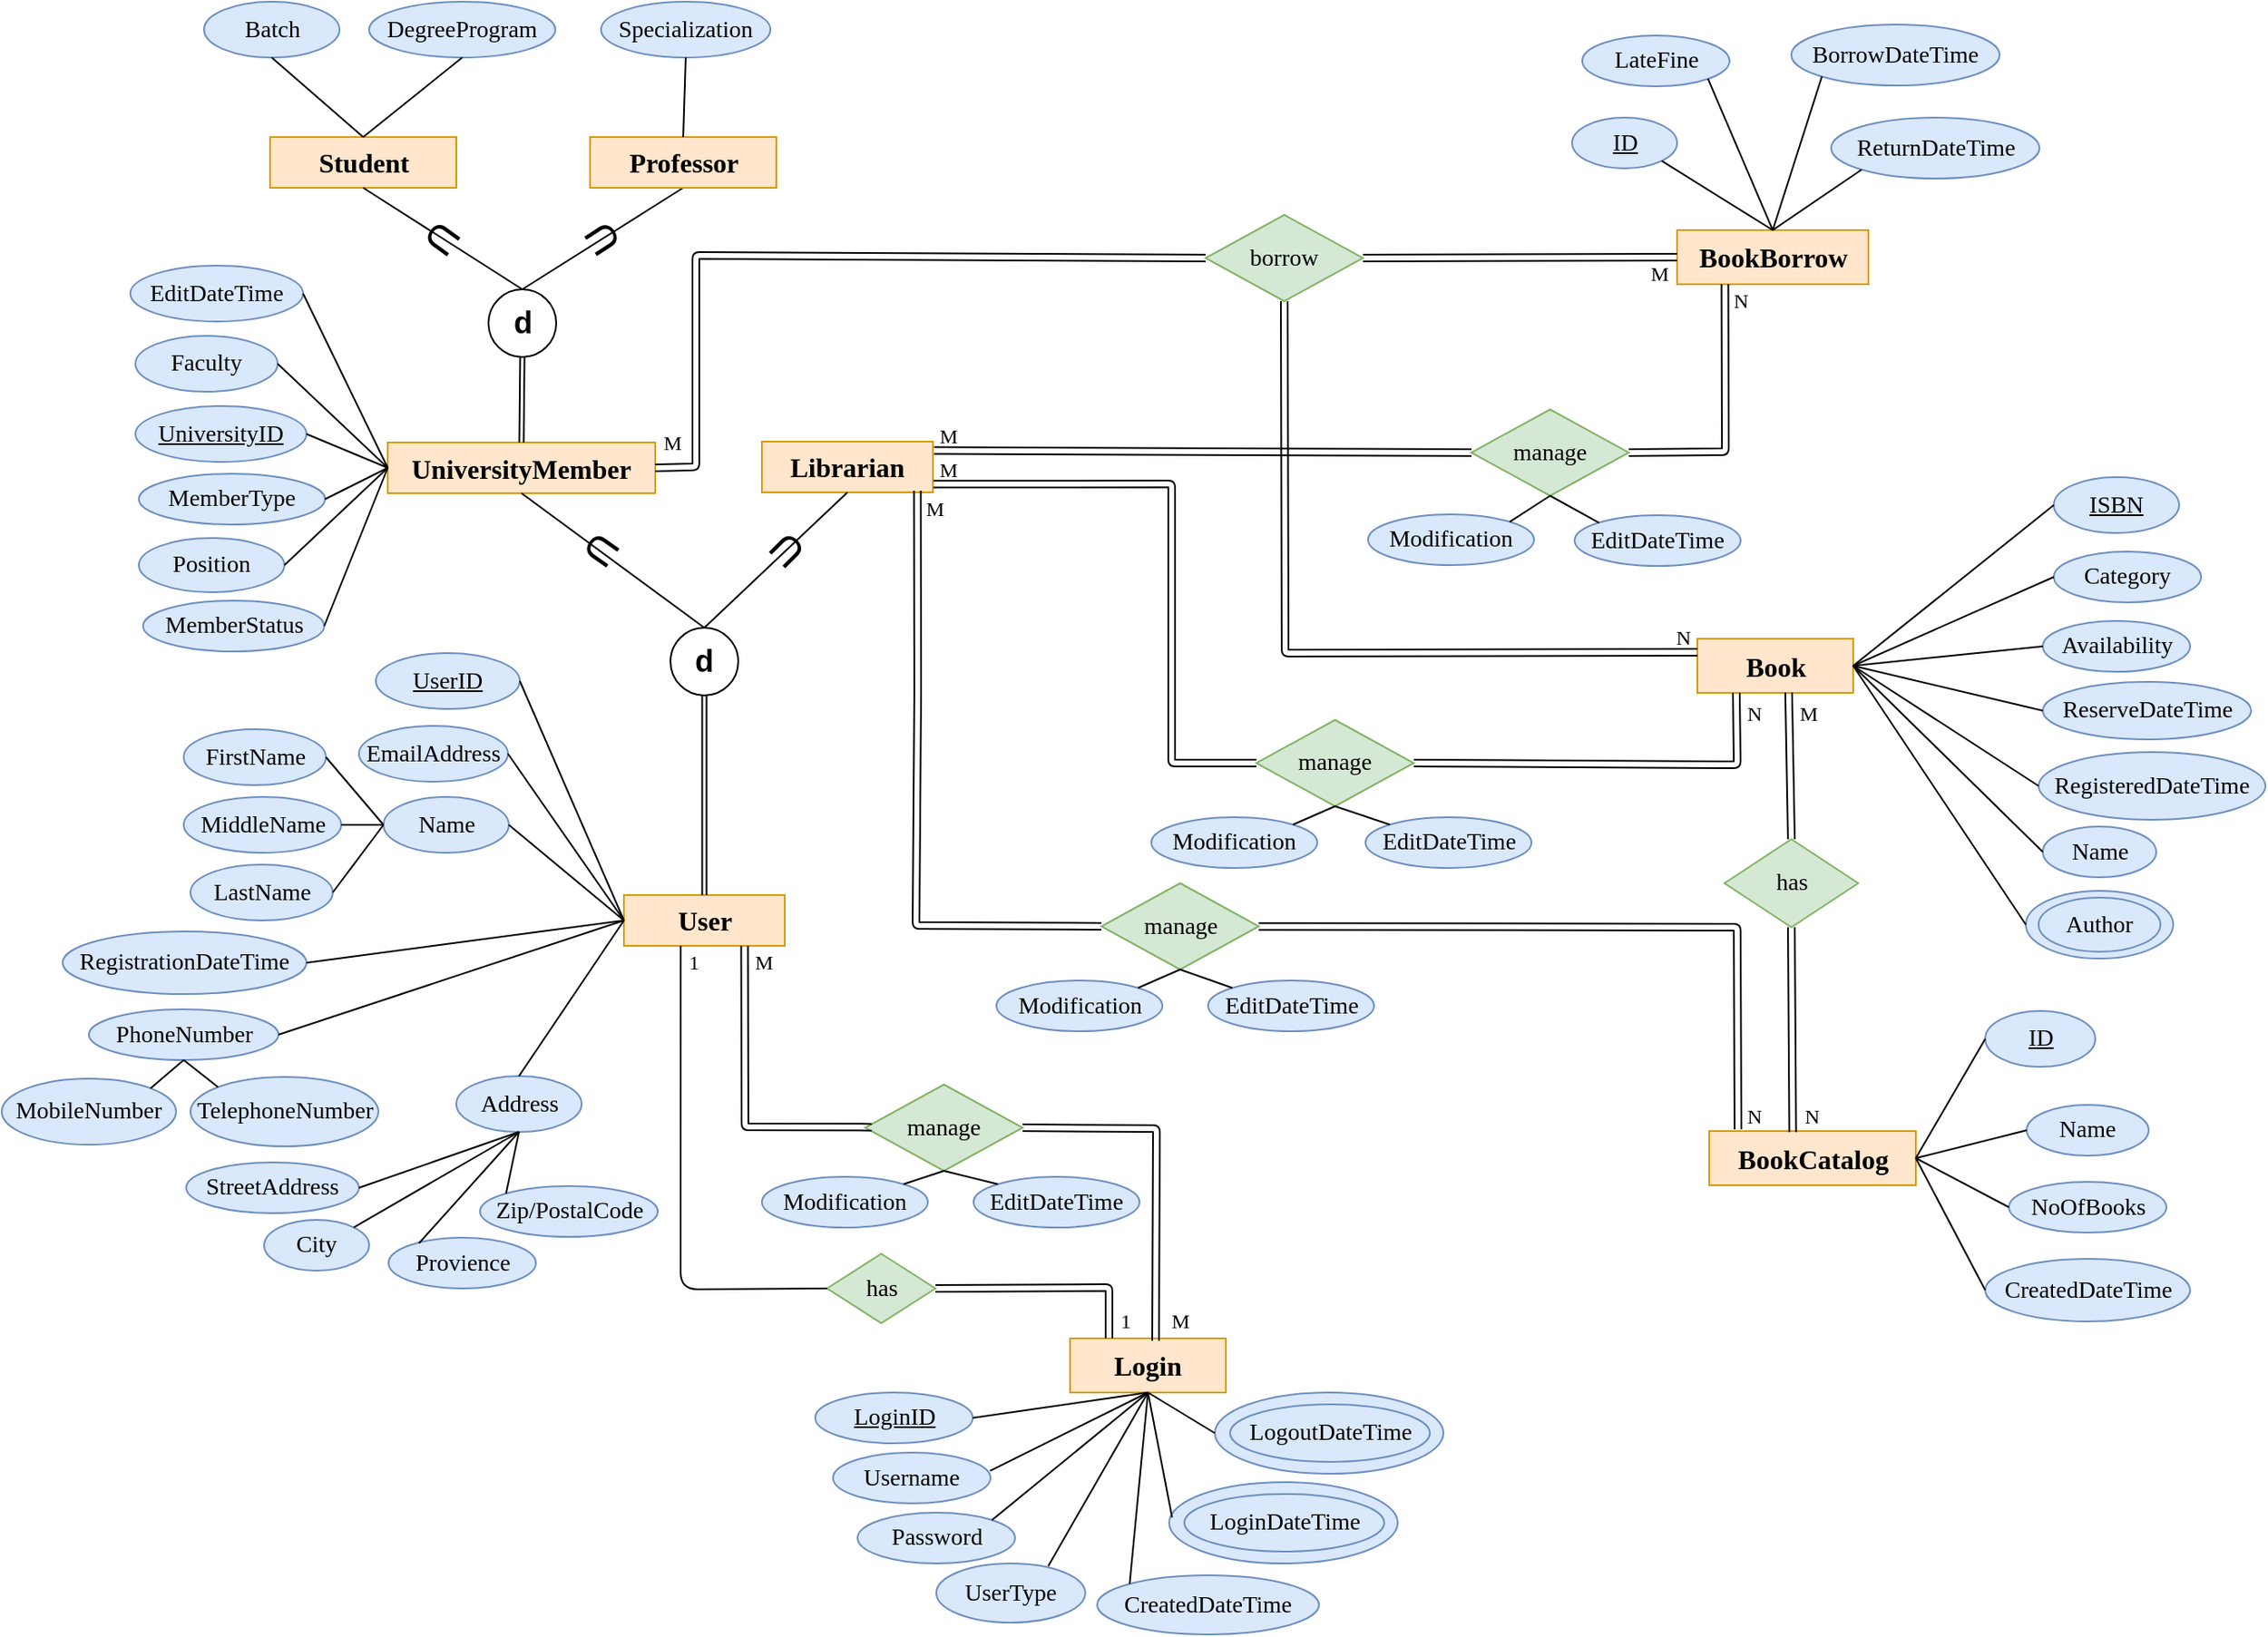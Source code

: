 <mxfile version="12.2.2" type="device" pages="1"><diagram id="SJPYlTRgL_fRr1sSaaFf" name="Page-1"><mxGraphModel dx="824" dy="2548" grid="1" gridSize="10" guides="1" tooltips="1" connect="1" arrows="1" fold="1" page="1" pageScale="1" pageWidth="1360" pageHeight="1000" math="0" shadow="0"><root><mxCell id="0"/><mxCell id="1" parent="0"/><mxCell id="K8AXqXCCNURyoByVqQwk-1" value="User" style="rounded=0;whiteSpace=wrap;html=1;fontFamily=Times New Roman;fontSize=16;fillColor=#ffe6cc;strokeColor=#d79b00;fontStyle=1" parent="1" vertex="1"><mxGeometry x="376.5" y="-1452" width="95" height="30" as="geometry"/></mxCell><mxCell id="K8AXqXCCNURyoByVqQwk-73" value="Student" style="rounded=0;whiteSpace=wrap;html=1;fontFamily=Times New Roman;fontSize=16;fillColor=#ffe6cc;strokeColor=#d79b00;fontStyle=1" parent="1" vertex="1"><mxGeometry x="167.5" y="-1900" width="110" height="30" as="geometry"/></mxCell><mxCell id="K8AXqXCCNURyoByVqQwk-75" value="&lt;b&gt;&lt;font style=&quot;font-size: 18px&quot;&gt;d&lt;/font&gt;&lt;/b&gt;" style="ellipse;whiteSpace=wrap;html=1;aspect=fixed;" parent="1" vertex="1"><mxGeometry x="404" y="-1610" width="40" height="40" as="geometry"/></mxCell><mxCell id="K8AXqXCCNURyoByVqQwk-76" value="" style="shape=link;html=1;exitX=0.5;exitY=0;exitDx=0;exitDy=0;entryX=0.5;entryY=1;entryDx=0;entryDy=0;width=2.558;" parent="1" source="K8AXqXCCNURyoByVqQwk-1" target="K8AXqXCCNURyoByVqQwk-75" edge="1"><mxGeometry width="50" height="50" relative="1" as="geometry"><mxPoint x="414.5" y="-1497.5" as="sourcePoint"/><mxPoint x="675.5" y="-1659.5" as="targetPoint"/></mxGeometry></mxCell><mxCell id="K8AXqXCCNURyoByVqQwk-77" value="" style="endArrow=none;html=1;exitX=0.5;exitY=0;exitDx=0;exitDy=0;entryX=0.5;entryY=1;entryDx=0;entryDy=0;" parent="1" source="9V0ZGTmHOOBLSpqEcaeH-15" target="9V0ZGTmHOOBLSpqEcaeH-3" edge="1"><mxGeometry width="50" height="50" relative="1" as="geometry"><mxPoint x="555.5" y="-1609.5" as="sourcePoint"/><mxPoint x="504.5" y="-1682.5" as="targetPoint"/></mxGeometry></mxCell><mxCell id="K8AXqXCCNURyoByVqQwk-78" value="" style="endArrow=none;html=1;exitX=0.5;exitY=0;exitDx=0;exitDy=0;entryX=0.5;entryY=1;entryDx=0;entryDy=0;" parent="1" source="9V0ZGTmHOOBLSpqEcaeH-15" target="K8AXqXCCNURyoByVqQwk-73" edge="1"><mxGeometry width="50" height="50" relative="1" as="geometry"><mxPoint x="395.5" y="-1619.5" as="sourcePoint"/><mxPoint x="445.5" y="-1669.5" as="targetPoint"/></mxGeometry></mxCell><mxCell id="K8AXqXCCNURyoByVqQwk-79" value="&lt;font style=&quot;font-size: 24px&quot;&gt;U&lt;/font&gt;" style="text;html=1;strokeColor=none;fillColor=none;align=center;verticalAlign=middle;whiteSpace=wrap;rounded=0;rotation=-123;" parent="1" vertex="1"><mxGeometry x="344" y="-1850" width="40" height="20" as="geometry"/></mxCell><mxCell id="9V0ZGTmHOOBLSpqEcaeH-3" value="Professor" style="rounded=0;whiteSpace=wrap;html=1;fontFamily=Times New Roman;fontSize=16;fillColor=#ffe6cc;strokeColor=#d79b00;fontStyle=1" parent="1" vertex="1"><mxGeometry x="356.5" y="-1900" width="110" height="30" as="geometry"/></mxCell><mxCell id="9V0ZGTmHOOBLSpqEcaeH-4" value="Librarian" style="rounded=0;whiteSpace=wrap;html=1;fontFamily=Times New Roman;fontSize=16;fillColor=#ffe6cc;strokeColor=#d79b00;fontStyle=1" parent="1" vertex="1"><mxGeometry x="458" y="-1720" width="101" height="30" as="geometry"/></mxCell><mxCell id="9V0ZGTmHOOBLSpqEcaeH-7" value="" style="endArrow=none;html=1;entryX=0.5;entryY=1;entryDx=0;entryDy=0;exitX=0.5;exitY=0;exitDx=0;exitDy=0;" parent="1" source="K8AXqXCCNURyoByVqQwk-75" target="9V0ZGTmHOOBLSpqEcaeH-4" edge="1"><mxGeometry width="50" height="50" relative="1" as="geometry"><mxPoint x="439" y="-1610" as="sourcePoint"/><mxPoint x="434.0" y="-1690" as="targetPoint"/></mxGeometry></mxCell><mxCell id="9V0ZGTmHOOBLSpqEcaeH-8" value="&lt;font style=&quot;font-size: 24px&quot;&gt;U&lt;/font&gt;" style="text;html=1;strokeColor=none;fillColor=none;align=center;verticalAlign=middle;whiteSpace=wrap;rounded=0;rotation=-135;direction=south;" parent="1" vertex="1"><mxGeometry x="463" y="-1676" width="20" height="40" as="geometry"/></mxCell><mxCell id="9V0ZGTmHOOBLSpqEcaeH-9" value="Batch" style="ellipse;whiteSpace=wrap;html=1;fontFamily=Times New Roman;fontSize=14;fillColor=#dae8fc;strokeColor=#6c8ebf;" parent="1" vertex="1"><mxGeometry x="128.5" y="-1980" width="80" height="33" as="geometry"/></mxCell><mxCell id="9V0ZGTmHOOBLSpqEcaeH-10" value="DegreeProgram" style="ellipse;whiteSpace=wrap;html=1;fontFamily=Times New Roman;fontSize=14;fillColor=#dae8fc;strokeColor=#6c8ebf;" parent="1" vertex="1"><mxGeometry x="226" y="-1980" width="110" height="33" as="geometry"/></mxCell><mxCell id="9V0ZGTmHOOBLSpqEcaeH-11" value="Specialization" style="ellipse;whiteSpace=wrap;html=1;fontFamily=Times New Roman;fontSize=14;fillColor=#dae8fc;strokeColor=#6c8ebf;" parent="1" vertex="1"><mxGeometry x="363" y="-1980" width="100" height="33" as="geometry"/></mxCell><mxCell id="9V0ZGTmHOOBLSpqEcaeH-12" value="UniversityMember" style="rounded=0;whiteSpace=wrap;html=1;fontFamily=Times New Roman;fontSize=16;fillColor=#ffe6cc;strokeColor=#d79b00;fontStyle=1" parent="1" vertex="1"><mxGeometry x="237" y="-1719.5" width="158" height="30" as="geometry"/></mxCell><mxCell id="9V0ZGTmHOOBLSpqEcaeH-13" value="" style="endArrow=none;html=1;exitX=0.5;exitY=0;exitDx=0;exitDy=0;entryX=0.5;entryY=1;entryDx=0;entryDy=0;" parent="1" source="K8AXqXCCNURyoByVqQwk-75" target="9V0ZGTmHOOBLSpqEcaeH-12" edge="1"><mxGeometry width="50" height="50" relative="1" as="geometry"><mxPoint x="199.5" y="-1650" as="sourcePoint"/><mxPoint x="434" y="-1690" as="targetPoint"/></mxGeometry></mxCell><mxCell id="K8AXqXCCNURyoByVqQwk-80" value="&lt;font style=&quot;font-size: 24px&quot;&gt;U&lt;/font&gt;" style="text;html=1;strokeColor=none;fillColor=none;align=center;verticalAlign=middle;whiteSpace=wrap;rounded=0;rotation=125;" parent="1" vertex="1"><mxGeometry x="343" y="-1666" width="40" height="20" as="geometry"/></mxCell><mxCell id="9V0ZGTmHOOBLSpqEcaeH-15" value="&lt;b&gt;&lt;font style=&quot;font-size: 18px&quot;&gt;d&lt;/font&gt;&lt;/b&gt;" style="ellipse;whiteSpace=wrap;html=1;aspect=fixed;" parent="1" vertex="1"><mxGeometry x="296.5" y="-1810" width="40" height="40" as="geometry"/></mxCell><mxCell id="9V0ZGTmHOOBLSpqEcaeH-16" value="" style="shape=link;html=1;exitX=0.5;exitY=0;exitDx=0;exitDy=0;entryX=0.5;entryY=1;entryDx=0;entryDy=0;width=2.558;" parent="1" source="9V0ZGTmHOOBLSpqEcaeH-12" target="9V0ZGTmHOOBLSpqEcaeH-15" edge="1"><mxGeometry width="50" height="50" relative="1" as="geometry"><mxPoint x="179" y="-1613.5" as="sourcePoint"/><mxPoint x="430.5" y="-1775.5" as="targetPoint"/></mxGeometry></mxCell><mxCell id="9V0ZGTmHOOBLSpqEcaeH-18" value="&lt;font style=&quot;font-size: 24px&quot;&gt;U&lt;/font&gt;" style="text;html=1;strokeColor=none;fillColor=none;align=center;verticalAlign=middle;whiteSpace=wrap;rounded=0;rotation=126;" parent="1" vertex="1"><mxGeometry x="249" y="-1850" width="40" height="20" as="geometry"/></mxCell><mxCell id="9V0ZGTmHOOBLSpqEcaeH-19" value="Faculty" style="ellipse;whiteSpace=wrap;html=1;fontFamily=Times New Roman;fontSize=14;fillColor=#dae8fc;strokeColor=#6c8ebf;" parent="1" vertex="1"><mxGeometry x="88" y="-1782.5" width="84" height="33" as="geometry"/></mxCell><mxCell id="9V0ZGTmHOOBLSpqEcaeH-20" value="" style="endArrow=none;html=1;exitX=0;exitY=0.5;exitDx=0;exitDy=0;entryX=1;entryY=0.5;entryDx=0;entryDy=0;" parent="1" source="9V0ZGTmHOOBLSpqEcaeH-12" target="9V0ZGTmHOOBLSpqEcaeH-19" edge="1"><mxGeometry width="50" height="50" relative="1" as="geometry"><mxPoint x="220" y="-1705.5" as="sourcePoint"/><mxPoint x="309.5" y="-1671" as="targetPoint"/></mxGeometry></mxCell><mxCell id="9V0ZGTmHOOBLSpqEcaeH-22" value="&lt;u&gt;UniversityID&lt;/u&gt;" style="ellipse;whiteSpace=wrap;html=1;fontFamily=Times New Roman;fontSize=14;fillColor=#dae8fc;strokeColor=#6c8ebf;" parent="1" vertex="1"><mxGeometry x="88" y="-1741" width="101" height="33" as="geometry"/></mxCell><mxCell id="9V0ZGTmHOOBLSpqEcaeH-23" value="" style="endArrow=none;html=1;exitX=0;exitY=0.5;exitDx=0;exitDy=0;entryX=1;entryY=0.5;entryDx=0;entryDy=0;" parent="1" source="9V0ZGTmHOOBLSpqEcaeH-12" target="9V0ZGTmHOOBLSpqEcaeH-22" edge="1"><mxGeometry width="50" height="50" relative="1" as="geometry"><mxPoint x="220" y="-1705.5" as="sourcePoint"/><mxPoint x="235.0" y="-1727.5" as="targetPoint"/></mxGeometry></mxCell><mxCell id="9V0ZGTmHOOBLSpqEcaeH-24" value="Name" style="ellipse;whiteSpace=wrap;html=1;fontFamily=Times New Roman;fontSize=14;fillColor=#dae8fc;strokeColor=#6c8ebf;" parent="1" vertex="1"><mxGeometry x="234.5" y="-1510" width="74" height="33" as="geometry"/></mxCell><mxCell id="9V0ZGTmHOOBLSpqEcaeH-25" value="FirstName" style="ellipse;whiteSpace=wrap;html=1;fontFamily=Times New Roman;fontSize=14;fillColor=#dae8fc;strokeColor=#6c8ebf;" parent="1" vertex="1"><mxGeometry x="116.5" y="-1550" width="84" height="33" as="geometry"/></mxCell><mxCell id="9V0ZGTmHOOBLSpqEcaeH-26" value="MiddleName" style="ellipse;whiteSpace=wrap;html=1;fontFamily=Times New Roman;fontSize=14;fillColor=#dae8fc;strokeColor=#6c8ebf;" parent="1" vertex="1"><mxGeometry x="116.5" y="-1510" width="93" height="33" as="geometry"/></mxCell><mxCell id="9V0ZGTmHOOBLSpqEcaeH-27" value="LastName" style="ellipse;whiteSpace=wrap;html=1;fontFamily=Times New Roman;fontSize=14;fillColor=#dae8fc;strokeColor=#6c8ebf;" parent="1" vertex="1"><mxGeometry x="120.5" y="-1470" width="84" height="33" as="geometry"/></mxCell><mxCell id="9V0ZGTmHOOBLSpqEcaeH-28" value="MemberStatus" style="ellipse;whiteSpace=wrap;html=1;fontFamily=Times New Roman;fontSize=14;fillColor=#dae8fc;strokeColor=#6c8ebf;" parent="1" vertex="1"><mxGeometry x="92.5" y="-1626" width="107" height="30" as="geometry"/></mxCell><mxCell id="9V0ZGTmHOOBLSpqEcaeH-29" value="Address" style="ellipse;whiteSpace=wrap;html=1;fontFamily=Times New Roman;fontSize=14;fillColor=#dae8fc;strokeColor=#6c8ebf;" parent="1" vertex="1"><mxGeometry x="277.5" y="-1345" width="74" height="33" as="geometry"/></mxCell><mxCell id="9V0ZGTmHOOBLSpqEcaeH-32" value="StreetAddress" style="ellipse;whiteSpace=wrap;html=1;fontFamily=Times New Roman;fontSize=14;fillColor=#dae8fc;strokeColor=#6c8ebf;" parent="1" vertex="1"><mxGeometry x="118" y="-1294" width="102" height="30" as="geometry"/></mxCell><mxCell id="9V0ZGTmHOOBLSpqEcaeH-33" value="City" style="ellipse;whiteSpace=wrap;html=1;fontFamily=Times New Roman;fontSize=14;fillColor=#dae8fc;strokeColor=#6c8ebf;" parent="1" vertex="1"><mxGeometry x="164" y="-1260" width="62" height="30" as="geometry"/></mxCell><mxCell id="9V0ZGTmHOOBLSpqEcaeH-34" value="Provience" style="ellipse;whiteSpace=wrap;html=1;fontFamily=Times New Roman;fontSize=14;fillColor=#dae8fc;strokeColor=#6c8ebf;" parent="1" vertex="1"><mxGeometry x="237.5" y="-1249.5" width="87" height="30" as="geometry"/></mxCell><mxCell id="9V0ZGTmHOOBLSpqEcaeH-35" value="Zip/PostalCode" style="ellipse;whiteSpace=wrap;html=1;fontFamily=Times New Roman;fontSize=14;fillColor=#dae8fc;strokeColor=#6c8ebf;" parent="1" vertex="1"><mxGeometry x="291.5" y="-1280" width="105" height="30" as="geometry"/></mxCell><mxCell id="9V0ZGTmHOOBLSpqEcaeH-36" value="" style="endArrow=none;html=1;exitX=0.207;exitY=0.108;exitDx=0;exitDy=0;entryX=0.5;entryY=1;entryDx=0;entryDy=0;exitPerimeter=0;" parent="1" source="9V0ZGTmHOOBLSpqEcaeH-34" target="9V0ZGTmHOOBLSpqEcaeH-29" edge="1"><mxGeometry width="50" height="50" relative="1" as="geometry"><mxPoint x="239.5" y="-1516.5" as="sourcePoint"/><mxPoint x="132" y="-1586.5" as="targetPoint"/></mxGeometry></mxCell><mxCell id="9V0ZGTmHOOBLSpqEcaeH-37" value="" style="endArrow=none;html=1;exitX=0;exitY=0;exitDx=0;exitDy=0;entryX=0.5;entryY=1;entryDx=0;entryDy=0;" parent="1" source="9V0ZGTmHOOBLSpqEcaeH-35" target="9V0ZGTmHOOBLSpqEcaeH-29" edge="1"><mxGeometry width="50" height="50" relative="1" as="geometry"><mxPoint x="307.509" y="-1233.26" as="sourcePoint"/><mxPoint x="281.5" y="-1297.0" as="targetPoint"/></mxGeometry></mxCell><mxCell id="9V0ZGTmHOOBLSpqEcaeH-38" value="" style="endArrow=none;html=1;exitX=1;exitY=0;exitDx=0;exitDy=0;entryX=0.5;entryY=1;entryDx=0;entryDy=0;" parent="1" source="9V0ZGTmHOOBLSpqEcaeH-33" target="9V0ZGTmHOOBLSpqEcaeH-29" edge="1"><mxGeometry width="50" height="50" relative="1" as="geometry"><mxPoint x="333.261" y="-1271.928" as="sourcePoint"/><mxPoint x="281.5" y="-1297.0" as="targetPoint"/></mxGeometry></mxCell><mxCell id="9V0ZGTmHOOBLSpqEcaeH-39" value="" style="endArrow=none;html=1;exitX=1;exitY=0.5;exitDx=0;exitDy=0;entryX=0.5;entryY=1;entryDx=0;entryDy=0;" parent="1" source="9V0ZGTmHOOBLSpqEcaeH-32" target="9V0ZGTmHOOBLSpqEcaeH-29" edge="1"><mxGeometry width="50" height="50" relative="1" as="geometry"><mxPoint x="267.57" y="-1232.034" as="sourcePoint"/><mxPoint x="281.5" y="-1297.0" as="targetPoint"/></mxGeometry></mxCell><mxCell id="9V0ZGTmHOOBLSpqEcaeH-40" value="" style="endArrow=none;html=1;exitX=1;exitY=0.5;exitDx=0;exitDy=0;entryX=0;entryY=0.5;entryDx=0;entryDy=0;" parent="1" source="9V0ZGTmHOOBLSpqEcaeH-25" target="9V0ZGTmHOOBLSpqEcaeH-24" edge="1"><mxGeometry width="50" height="50" relative="1" as="geometry"><mxPoint x="388.46" y="-1375.488" as="sourcePoint"/><mxPoint x="436" y="-1400.5" as="targetPoint"/></mxGeometry></mxCell><mxCell id="9V0ZGTmHOOBLSpqEcaeH-41" value="" style="endArrow=none;html=1;exitX=1;exitY=0.5;exitDx=0;exitDy=0;entryX=0;entryY=0.5;entryDx=0;entryDy=0;" parent="1" source="9V0ZGTmHOOBLSpqEcaeH-26" target="9V0ZGTmHOOBLSpqEcaeH-24" edge="1"><mxGeometry width="50" height="50" relative="1" as="geometry"><mxPoint x="210.5" y="-1536.5" as="sourcePoint"/><mxPoint x="245.0" y="-1513.5" as="targetPoint"/></mxGeometry></mxCell><mxCell id="9V0ZGTmHOOBLSpqEcaeH-42" value="" style="endArrow=none;html=1;exitX=1;exitY=0.5;exitDx=0;exitDy=0;entryX=0;entryY=0.5;entryDx=0;entryDy=0;" parent="1" source="9V0ZGTmHOOBLSpqEcaeH-27" target="9V0ZGTmHOOBLSpqEcaeH-24" edge="1"><mxGeometry width="50" height="50" relative="1" as="geometry"><mxPoint x="219.5" y="-1483.5" as="sourcePoint"/><mxPoint x="245.0" y="-1513.5" as="targetPoint"/></mxGeometry></mxCell><mxCell id="9V0ZGTmHOOBLSpqEcaeH-43" value="EmailAddress" style="ellipse;whiteSpace=wrap;html=1;fontFamily=Times New Roman;fontSize=14;fillColor=#dae8fc;strokeColor=#6c8ebf;" parent="1" vertex="1"><mxGeometry x="220" y="-1552" width="88" height="33" as="geometry"/></mxCell><mxCell id="9V0ZGTmHOOBLSpqEcaeH-44" value="EditDateTime" style="ellipse;whiteSpace=wrap;html=1;fontFamily=Times New Roman;fontSize=14;fillColor=#dae8fc;strokeColor=#6c8ebf;" parent="1" vertex="1"><mxGeometry x="85" y="-1824" width="102" height="33" as="geometry"/></mxCell><mxCell id="9V0ZGTmHOOBLSpqEcaeH-45" value="MemberType" style="ellipse;whiteSpace=wrap;html=1;fontFamily=Times New Roman;fontSize=14;fillColor=#dae8fc;strokeColor=#6c8ebf;" parent="1" vertex="1"><mxGeometry x="90" y="-1701" width="110" height="30" as="geometry"/></mxCell><mxCell id="9V0ZGTmHOOBLSpqEcaeH-46" value="PhoneNumber" style="ellipse;whiteSpace=wrap;html=1;fontFamily=Times New Roman;fontSize=14;fillColor=#dae8fc;strokeColor=#6c8ebf;" parent="1" vertex="1"><mxGeometry x="60.5" y="-1384.5" width="112" height="30" as="geometry"/></mxCell><mxCell id="9V0ZGTmHOOBLSpqEcaeH-47" value="MobileNumber" style="ellipse;whiteSpace=wrap;html=1;fontFamily=Times New Roman;fontSize=14;fillColor=#dae8fc;strokeColor=#6c8ebf;" parent="1" vertex="1"><mxGeometry x="9" y="-1343.5" width="103" height="39" as="geometry"/></mxCell><mxCell id="9V0ZGTmHOOBLSpqEcaeH-48" value="TelephoneNumber" style="ellipse;whiteSpace=wrap;html=1;fontFamily=Times New Roman;fontSize=14;fillColor=#dae8fc;strokeColor=#6c8ebf;" parent="1" vertex="1"><mxGeometry x="120.5" y="-1344.5" width="111" height="41" as="geometry"/></mxCell><mxCell id="9V0ZGTmHOOBLSpqEcaeH-49" value="" style="endArrow=none;html=1;exitX=1;exitY=0;exitDx=0;exitDy=0;entryX=0.5;entryY=1;entryDx=0;entryDy=0;" parent="1" source="9V0ZGTmHOOBLSpqEcaeH-47" target="9V0ZGTmHOOBLSpqEcaeH-46" edge="1"><mxGeometry width="50" height="50" relative="1" as="geometry"><mxPoint x="116.693" y="-1335.023" as="sourcePoint"/><mxPoint x="157" y="-1354.5" as="targetPoint"/></mxGeometry></mxCell><mxCell id="9V0ZGTmHOOBLSpqEcaeH-50" value="" style="endArrow=none;html=1;exitX=0;exitY=0;exitDx=0;exitDy=0;entryX=0.5;entryY=1;entryDx=0;entryDy=0;" parent="1" source="9V0ZGTmHOOBLSpqEcaeH-48" target="9V0ZGTmHOOBLSpqEcaeH-46" edge="1"><mxGeometry width="50" height="50" relative="1" as="geometry"><mxPoint x="126.017" y="-1315.007" as="sourcePoint"/><mxPoint x="157" y="-1354.5" as="targetPoint"/></mxGeometry></mxCell><mxCell id="9V0ZGTmHOOBLSpqEcaeH-51" value="RegistrationDateTime" style="ellipse;whiteSpace=wrap;html=1;fontFamily=Times New Roman;fontSize=14;fillColor=#dae8fc;strokeColor=#6c8ebf;" parent="1" vertex="1"><mxGeometry x="45" y="-1430.5" width="144" height="37" as="geometry"/></mxCell><mxCell id="9V0ZGTmHOOBLSpqEcaeH-52" value="Position" style="ellipse;whiteSpace=wrap;html=1;fontFamily=Times New Roman;fontSize=14;fillColor=#dae8fc;strokeColor=#6c8ebf;" parent="1" vertex="1"><mxGeometry x="90" y="-1663" width="86" height="32" as="geometry"/></mxCell><mxCell id="9V0ZGTmHOOBLSpqEcaeH-55" value="&lt;u&gt;UserID&lt;/u&gt;" style="ellipse;whiteSpace=wrap;html=1;fontFamily=Times New Roman;fontSize=14;fillColor=#dae8fc;strokeColor=#6c8ebf;" parent="1" vertex="1"><mxGeometry x="230" y="-1595" width="85" height="33" as="geometry"/></mxCell><mxCell id="9V0ZGTmHOOBLSpqEcaeH-56" value="" style="endArrow=none;html=1;exitX=0;exitY=0.5;exitDx=0;exitDy=0;entryX=1;entryY=0.5;entryDx=0;entryDy=0;" parent="1" source="K8AXqXCCNURyoByVqQwk-1" target="9V0ZGTmHOOBLSpqEcaeH-55" edge="1"><mxGeometry width="50" height="50" relative="1" as="geometry"><mxPoint x="277.0" y="-1690" as="sourcePoint"/><mxPoint x="259.0" y="-1660.0" as="targetPoint"/></mxGeometry></mxCell><mxCell id="9V0ZGTmHOOBLSpqEcaeH-57" value="" style="endArrow=none;html=1;entryX=1;entryY=0.5;entryDx=0;entryDy=0;exitX=0;exitY=0.5;exitDx=0;exitDy=0;" parent="1" source="9V0ZGTmHOOBLSpqEcaeH-12" target="9V0ZGTmHOOBLSpqEcaeH-44" edge="1"><mxGeometry width="50" height="50" relative="1" as="geometry"><mxPoint x="220" y="-1705.5" as="sourcePoint"/><mxPoint x="182.0" y="-1756.0" as="targetPoint"/></mxGeometry></mxCell><mxCell id="9V0ZGTmHOOBLSpqEcaeH-58" value="" style="endArrow=none;html=1;entryX=1;entryY=0.5;entryDx=0;entryDy=0;exitX=0;exitY=0.5;exitDx=0;exitDy=0;" parent="1" source="9V0ZGTmHOOBLSpqEcaeH-12" target="9V0ZGTmHOOBLSpqEcaeH-45" edge="1"><mxGeometry width="50" height="50" relative="1" as="geometry"><mxPoint x="220" y="-1705.5" as="sourcePoint"/><mxPoint x="197.0" y="-1797.5" as="targetPoint"/></mxGeometry></mxCell><mxCell id="9V0ZGTmHOOBLSpqEcaeH-59" value="" style="endArrow=none;html=1;entryX=1;entryY=0.5;entryDx=0;entryDy=0;exitX=0;exitY=0.5;exitDx=0;exitDy=0;" parent="1" source="9V0ZGTmHOOBLSpqEcaeH-12" target="9V0ZGTmHOOBLSpqEcaeH-52" edge="1"><mxGeometry width="50" height="50" relative="1" as="geometry"><mxPoint x="220" y="-1705.5" as="sourcePoint"/><mxPoint x="210.0" y="-1676" as="targetPoint"/></mxGeometry></mxCell><mxCell id="9V0ZGTmHOOBLSpqEcaeH-60" value="" style="endArrow=none;html=1;entryX=1;entryY=0.5;entryDx=0;entryDy=0;exitX=0;exitY=0.5;exitDx=0;exitDy=0;" parent="1" source="9V0ZGTmHOOBLSpqEcaeH-12" target="9V0ZGTmHOOBLSpqEcaeH-28" edge="1"><mxGeometry width="50" height="50" relative="1" as="geometry"><mxPoint x="230" y="-1670" as="sourcePoint"/><mxPoint x="186.0" y="-1637.0" as="targetPoint"/></mxGeometry></mxCell><mxCell id="9V0ZGTmHOOBLSpqEcaeH-61" value="" style="endArrow=none;html=1;exitX=0;exitY=0.5;exitDx=0;exitDy=0;entryX=1;entryY=0.5;entryDx=0;entryDy=0;" parent="1" source="K8AXqXCCNURyoByVqQwk-1" target="9V0ZGTmHOOBLSpqEcaeH-43" edge="1"><mxGeometry width="50" height="50" relative="1" as="geometry"><mxPoint x="384" y="-1420.5" as="sourcePoint"/><mxPoint x="325.0" y="-1568.5" as="targetPoint"/><Array as="points"/></mxGeometry></mxCell><mxCell id="9V0ZGTmHOOBLSpqEcaeH-62" value="" style="endArrow=none;html=1;entryX=1;entryY=0.5;entryDx=0;entryDy=0;exitX=0;exitY=0.5;exitDx=0;exitDy=0;" parent="1" source="K8AXqXCCNURyoByVqQwk-1" target="9V0ZGTmHOOBLSpqEcaeH-24" edge="1"><mxGeometry width="50" height="50" relative="1" as="geometry"><mxPoint x="339" y="-1410" as="sourcePoint"/><mxPoint x="335.0" y="-1558.5" as="targetPoint"/></mxGeometry></mxCell><mxCell id="9V0ZGTmHOOBLSpqEcaeH-63" value="" style="endArrow=none;html=1;entryX=1;entryY=0.5;entryDx=0;entryDy=0;exitX=0;exitY=0.5;exitDx=0;exitDy=0;" parent="1" source="K8AXqXCCNURyoByVqQwk-1" target="9V0ZGTmHOOBLSpqEcaeH-46" edge="1"><mxGeometry width="50" height="50" relative="1" as="geometry"><mxPoint x="374" y="-1410.5" as="sourcePoint"/><mxPoint x="318.5" y="-1463.5" as="targetPoint"/></mxGeometry></mxCell><mxCell id="9V0ZGTmHOOBLSpqEcaeH-64" value="" style="endArrow=none;html=1;entryX=0.5;entryY=0;entryDx=0;entryDy=0;exitX=0;exitY=0.5;exitDx=0;exitDy=0;" parent="1" source="K8AXqXCCNURyoByVqQwk-1" target="9V0ZGTmHOOBLSpqEcaeH-29" edge="1"><mxGeometry width="50" height="50" relative="1" as="geometry"><mxPoint x="374" y="-1410.5" as="sourcePoint"/><mxPoint x="149.5" y="-1385.5" as="targetPoint"/></mxGeometry></mxCell><mxCell id="9V0ZGTmHOOBLSpqEcaeH-65" value="" style="endArrow=none;html=1;entryX=1;entryY=0.5;entryDx=0;entryDy=0;exitX=0;exitY=0.5;exitDx=0;exitDy=0;" parent="1" source="K8AXqXCCNURyoByVqQwk-1" target="9V0ZGTmHOOBLSpqEcaeH-51" edge="1"><mxGeometry width="50" height="50" relative="1" as="geometry"><mxPoint x="384" y="-1420.5" as="sourcePoint"/><mxPoint x="166.0" y="-1362" as="targetPoint"/></mxGeometry></mxCell><mxCell id="9V0ZGTmHOOBLSpqEcaeH-66" value="" style="endArrow=none;html=1;exitX=0.5;exitY=0;exitDx=0;exitDy=0;entryX=0.5;entryY=1;entryDx=0;entryDy=0;" parent="1" source="K8AXqXCCNURyoByVqQwk-73" target="9V0ZGTmHOOBLSpqEcaeH-10" edge="1"><mxGeometry width="50" height="50" relative="1" as="geometry"><mxPoint x="326.5" y="-1800" as="sourcePoint"/><mxPoint x="233.5" y="-1860" as="targetPoint"/></mxGeometry></mxCell><mxCell id="9V0ZGTmHOOBLSpqEcaeH-67" value="" style="endArrow=none;html=1;exitX=0.5;exitY=0;exitDx=0;exitDy=0;entryX=0.5;entryY=1;entryDx=0;entryDy=0;" parent="1" source="K8AXqXCCNURyoByVqQwk-73" target="9V0ZGTmHOOBLSpqEcaeH-9" edge="1"><mxGeometry width="50" height="50" relative="1" as="geometry"><mxPoint x="233.5" y="-1900" as="sourcePoint"/><mxPoint x="291" y="-1937" as="targetPoint"/></mxGeometry></mxCell><mxCell id="9V0ZGTmHOOBLSpqEcaeH-68" value="" style="endArrow=none;html=1;exitX=0.5;exitY=0;exitDx=0;exitDy=0;entryX=0.5;entryY=1;entryDx=0;entryDy=0;" parent="1" source="9V0ZGTmHOOBLSpqEcaeH-3" target="9V0ZGTmHOOBLSpqEcaeH-11" edge="1"><mxGeometry width="50" height="50" relative="1" as="geometry"><mxPoint x="233.5" y="-1900" as="sourcePoint"/><mxPoint x="178.5" y="-1937" as="targetPoint"/></mxGeometry></mxCell><mxCell id="9V0ZGTmHOOBLSpqEcaeH-70" value="Book" style="rounded=0;whiteSpace=wrap;html=1;fontFamily=Times New Roman;fontSize=16;fillColor=#ffe6cc;strokeColor=#d79b00;fontStyle=1" parent="1" vertex="1"><mxGeometry x="1010.5" y="-1603.5" width="92" height="32" as="geometry"/></mxCell><mxCell id="9V0ZGTmHOOBLSpqEcaeH-71" value="&lt;u&gt;ISBN&lt;/u&gt;" style="ellipse;whiteSpace=wrap;html=1;fontFamily=Times New Roman;fontSize=14;fillColor=#dae8fc;strokeColor=#6c8ebf;" parent="1" vertex="1"><mxGeometry x="1221" y="-1699" width="74" height="33" as="geometry"/></mxCell><mxCell id="9V0ZGTmHOOBLSpqEcaeH-73" value="Login" style="rounded=0;whiteSpace=wrap;html=1;fontFamily=Times New Roman;fontSize=16;fillColor=#ffe6cc;strokeColor=#d79b00;fontStyle=1" parent="1" vertex="1"><mxGeometry x="640" y="-1190" width="92" height="32" as="geometry"/></mxCell><mxCell id="9V0ZGTmHOOBLSpqEcaeH-74" value="Name" style="ellipse;whiteSpace=wrap;html=1;fontFamily=Times New Roman;fontSize=14;fillColor=#dae8fc;strokeColor=#6c8ebf;" parent="1" vertex="1"><mxGeometry x="1214.5" y="-1492.5" width="67" height="30" as="geometry"/></mxCell><mxCell id="9V0ZGTmHOOBLSpqEcaeH-75" value="ReserveDateTime" style="ellipse;whiteSpace=wrap;html=1;fontFamily=Times New Roman;fontSize=14;fillColor=#dae8fc;strokeColor=#6c8ebf;" parent="1" vertex="1"><mxGeometry x="1214.5" y="-1578" width="123" height="34" as="geometry"/></mxCell><mxCell id="9V0ZGTmHOOBLSpqEcaeH-76" value="Availability" style="ellipse;whiteSpace=wrap;html=1;fontFamily=Times New Roman;fontSize=14;fillColor=#dae8fc;strokeColor=#6c8ebf;" parent="1" vertex="1"><mxGeometry x="1214.5" y="-1614" width="87" height="30" as="geometry"/></mxCell><mxCell id="9V0ZGTmHOOBLSpqEcaeH-77" value="RegisteredDateTime" style="ellipse;whiteSpace=wrap;html=1;fontFamily=Times New Roman;fontSize=14;fillColor=#dae8fc;strokeColor=#6c8ebf;" parent="1" vertex="1"><mxGeometry x="1212" y="-1536.5" width="134" height="40" as="geometry"/></mxCell><mxCell id="9V0ZGTmHOOBLSpqEcaeH-78" value="" style="ellipse;whiteSpace=wrap;html=1;fontFamily=Times New Roman;fontSize=14;fillColor=#dae8fc;strokeColor=#6c8ebf;" parent="1" vertex="1"><mxGeometry x="1204.5" y="-1454.5" width="87" height="40" as="geometry"/></mxCell><mxCell id="9V0ZGTmHOOBLSpqEcaeH-79" value="Author" style="ellipse;whiteSpace=wrap;html=1;fontFamily=Times New Roman;fontSize=14;fillColor=#dae8fc;strokeColor=#6c8ebf;" parent="1" vertex="1"><mxGeometry x="1212" y="-1450.5" width="72" height="32" as="geometry"/></mxCell><mxCell id="9V0ZGTmHOOBLSpqEcaeH-81" value="" style="endArrow=none;html=1;exitX=1;exitY=0.5;exitDx=0;exitDy=0;entryX=0;entryY=0.5;entryDx=0;entryDy=0;" parent="1" source="9V0ZGTmHOOBLSpqEcaeH-70" target="9V0ZGTmHOOBLSpqEcaeH-75" edge="1"><mxGeometry width="50" height="50" relative="1" as="geometry"><mxPoint x="950" y="-1527" as="sourcePoint"/><mxPoint x="888.5" y="-1668.5" as="targetPoint"/></mxGeometry></mxCell><mxCell id="9V0ZGTmHOOBLSpqEcaeH-82" value="" style="endArrow=none;html=1;exitX=1;exitY=0.5;exitDx=0;exitDy=0;entryX=0;entryY=0.5;entryDx=0;entryDy=0;" parent="1" source="9V0ZGTmHOOBLSpqEcaeH-70" target="9V0ZGTmHOOBLSpqEcaeH-77" edge="1"><mxGeometry width="50" height="50" relative="1" as="geometry"><mxPoint x="1066.5" y="-1593.5" as="sourcePoint"/><mxPoint x="1014" y="-1719.5" as="targetPoint"/></mxGeometry></mxCell><mxCell id="9V0ZGTmHOOBLSpqEcaeH-84" value="" style="endArrow=none;html=1;exitX=1;exitY=0.5;exitDx=0;exitDy=0;entryX=0;entryY=0.5;entryDx=0;entryDy=0;" parent="1" source="9V0ZGTmHOOBLSpqEcaeH-70" target="9V0ZGTmHOOBLSpqEcaeH-74" edge="1"><mxGeometry width="50" height="50" relative="1" as="geometry"><mxPoint x="1066.5" y="-1593.5" as="sourcePoint"/><mxPoint x="1147.5" y="-1716.5" as="targetPoint"/></mxGeometry></mxCell><mxCell id="9V0ZGTmHOOBLSpqEcaeH-85" value="" style="endArrow=none;html=1;exitX=1;exitY=0.5;exitDx=0;exitDy=0;entryX=0;entryY=0.5;entryDx=0;entryDy=0;" parent="1" source="9V0ZGTmHOOBLSpqEcaeH-70" target="9V0ZGTmHOOBLSpqEcaeH-78" edge="1"><mxGeometry width="50" height="50" relative="1" as="geometry"><mxPoint x="1066.5" y="-1593.5" as="sourcePoint"/><mxPoint x="1166.039" y="-1675.517" as="targetPoint"/></mxGeometry></mxCell><mxCell id="9V0ZGTmHOOBLSpqEcaeH-86" value="" style="endArrow=none;html=1;exitX=1;exitY=0.5;exitDx=0;exitDy=0;entryX=0;entryY=0.5;entryDx=0;entryDy=0;" parent="1" source="9V0ZGTmHOOBLSpqEcaeH-70" target="9V0ZGTmHOOBLSpqEcaeH-71" edge="1"><mxGeometry width="50" height="50" relative="1" as="geometry"><mxPoint x="1066.5" y="-1593.5" as="sourcePoint"/><mxPoint x="1156.5" y="-1635" as="targetPoint"/></mxGeometry></mxCell><mxCell id="9V0ZGTmHOOBLSpqEcaeH-87" value="" style="endArrow=none;html=1;exitX=1;exitY=0.5;exitDx=0;exitDy=0;entryX=0;entryY=0.5;entryDx=0;entryDy=0;" parent="1" source="9V0ZGTmHOOBLSpqEcaeH-70" target="9V0ZGTmHOOBLSpqEcaeH-76" edge="1"><mxGeometry width="50" height="50" relative="1" as="geometry"><mxPoint x="1066.5" y="-1593.5" as="sourcePoint"/><mxPoint x="1003.0" y="-1690" as="targetPoint"/></mxGeometry></mxCell><mxCell id="9V0ZGTmHOOBLSpqEcaeH-88" value="BookCatalog" style="rounded=0;whiteSpace=wrap;html=1;fontFamily=Times New Roman;fontSize=16;fillColor=#ffe6cc;strokeColor=#d79b00;fontStyle=1" parent="1" vertex="1"><mxGeometry x="1017.5" y="-1312.5" width="122" height="32" as="geometry"/></mxCell><mxCell id="9V0ZGTmHOOBLSpqEcaeH-90" value="&lt;u&gt;ID&lt;/u&gt;" style="ellipse;whiteSpace=wrap;html=1;fontFamily=Times New Roman;fontSize=14;fillColor=#dae8fc;strokeColor=#6c8ebf;" parent="1" vertex="1"><mxGeometry x="1180.5" y="-1383.5" width="65" height="33" as="geometry"/></mxCell><mxCell id="9V0ZGTmHOOBLSpqEcaeH-92" value="Name" style="ellipse;whiteSpace=wrap;html=1;fontFamily=Times New Roman;fontSize=14;fillColor=#dae8fc;strokeColor=#6c8ebf;" parent="1" vertex="1"><mxGeometry x="1205" y="-1328" width="72" height="30" as="geometry"/></mxCell><mxCell id="9V0ZGTmHOOBLSpqEcaeH-93" value="NoOfBooks" style="ellipse;whiteSpace=wrap;html=1;fontFamily=Times New Roman;fontSize=14;fillColor=#dae8fc;strokeColor=#6c8ebf;" parent="1" vertex="1"><mxGeometry x="1194.5" y="-1282.5" width="93" height="30" as="geometry"/></mxCell><mxCell id="9V0ZGTmHOOBLSpqEcaeH-94" value="CreatedDateTime" style="ellipse;whiteSpace=wrap;html=1;fontFamily=Times New Roman;fontSize=14;fillColor=#dae8fc;strokeColor=#6c8ebf;" parent="1" vertex="1"><mxGeometry x="1180.5" y="-1237" width="121" height="37" as="geometry"/></mxCell><mxCell id="9V0ZGTmHOOBLSpqEcaeH-95" value="" style="endArrow=none;html=1;exitX=1;exitY=0.5;exitDx=0;exitDy=0;entryX=0;entryY=0.5;entryDx=0;entryDy=0;" parent="1" source="9V0ZGTmHOOBLSpqEcaeH-88" target="9V0ZGTmHOOBLSpqEcaeH-90" edge="1"><mxGeometry width="50" height="50" relative="1" as="geometry"><mxPoint x="887.5" y="-1657" as="sourcePoint"/><mxPoint x="968.5" y="-1780" as="targetPoint"/></mxGeometry></mxCell><mxCell id="9V0ZGTmHOOBLSpqEcaeH-96" value="" style="endArrow=none;html=1;exitX=1;exitY=0.5;exitDx=0;exitDy=0;entryX=0;entryY=0.5;entryDx=0;entryDy=0;" parent="1" source="9V0ZGTmHOOBLSpqEcaeH-88" target="9V0ZGTmHOOBLSpqEcaeH-92" edge="1"><mxGeometry width="50" height="50" relative="1" as="geometry"><mxPoint x="1149.5" y="-1286.5" as="sourcePoint"/><mxPoint x="1190.5" y="-1357.0" as="targetPoint"/></mxGeometry></mxCell><mxCell id="9V0ZGTmHOOBLSpqEcaeH-97" value="" style="endArrow=none;html=1;exitX=1;exitY=0.5;exitDx=0;exitDy=0;entryX=0;entryY=0.5;entryDx=0;entryDy=0;" parent="1" source="9V0ZGTmHOOBLSpqEcaeH-88" target="9V0ZGTmHOOBLSpqEcaeH-93" edge="1"><mxGeometry width="50" height="50" relative="1" as="geometry"><mxPoint x="1149.5" y="-1286.5" as="sourcePoint"/><mxPoint x="1215.0" y="-1303" as="targetPoint"/></mxGeometry></mxCell><mxCell id="9V0ZGTmHOOBLSpqEcaeH-98" value="" style="endArrow=none;html=1;exitX=1;exitY=0.5;exitDx=0;exitDy=0;entryX=0;entryY=0.5;entryDx=0;entryDy=0;" parent="1" source="9V0ZGTmHOOBLSpqEcaeH-88" target="9V0ZGTmHOOBLSpqEcaeH-94" edge="1"><mxGeometry width="50" height="50" relative="1" as="geometry"><mxPoint x="1149.5" y="-1286.5" as="sourcePoint"/><mxPoint x="1204.5" y="-1257.5" as="targetPoint"/></mxGeometry></mxCell><mxCell id="9V0ZGTmHOOBLSpqEcaeH-99" value="&lt;u&gt;LoginID&lt;/u&gt;" style="ellipse;whiteSpace=wrap;html=1;fontFamily=Times New Roman;fontSize=14;fillColor=#dae8fc;strokeColor=#6c8ebf;" parent="1" vertex="1"><mxGeometry x="489.5" y="-1158" width="93" height="30" as="geometry"/></mxCell><mxCell id="9V0ZGTmHOOBLSpqEcaeH-100" value="" style="endArrow=none;html=1;exitX=0.5;exitY=1;exitDx=0;exitDy=0;entryX=1;entryY=0.5;entryDx=0;entryDy=0;" parent="1" source="9V0ZGTmHOOBLSpqEcaeH-73" target="9V0ZGTmHOOBLSpqEcaeH-99" edge="1"><mxGeometry width="50" height="50" relative="1" as="geometry"><mxPoint x="719.5" y="-1181.5" as="sourcePoint"/><mxPoint x="795.0" y="-1188" as="targetPoint"/></mxGeometry></mxCell><mxCell id="9V0ZGTmHOOBLSpqEcaeH-101" value="Username" style="ellipse;whiteSpace=wrap;html=1;fontFamily=Times New Roman;fontSize=14;fillColor=#dae8fc;strokeColor=#6c8ebf;" parent="1" vertex="1"><mxGeometry x="500" y="-1122.5" width="93" height="30" as="geometry"/></mxCell><mxCell id="9V0ZGTmHOOBLSpqEcaeH-103" value="Password" style="ellipse;whiteSpace=wrap;html=1;fontFamily=Times New Roman;fontSize=14;fillColor=#dae8fc;strokeColor=#6c8ebf;" parent="1" vertex="1"><mxGeometry x="514.5" y="-1087" width="93" height="30" as="geometry"/></mxCell><mxCell id="9V0ZGTmHOOBLSpqEcaeH-104" value="UserType" style="ellipse;whiteSpace=wrap;html=1;fontFamily=Times New Roman;fontSize=14;fillColor=#dae8fc;strokeColor=#6c8ebf;" parent="1" vertex="1"><mxGeometry x="561" y="-1057" width="88" height="35" as="geometry"/></mxCell><mxCell id="9V0ZGTmHOOBLSpqEcaeH-106" value="" style="endArrow=none;html=1;exitX=0.5;exitY=1;exitDx=0;exitDy=0;entryX=0.997;entryY=0.361;entryDx=0;entryDy=0;entryPerimeter=0;" parent="1" source="9V0ZGTmHOOBLSpqEcaeH-73" target="9V0ZGTmHOOBLSpqEcaeH-101" edge="1"><mxGeometry width="50" height="50" relative="1" as="geometry"><mxPoint x="743.5" y="-1195.5" as="sourcePoint"/><mxPoint x="807.5" y="-1276.5" as="targetPoint"/></mxGeometry></mxCell><mxCell id="9V0ZGTmHOOBLSpqEcaeH-107" value="" style="endArrow=none;html=1;exitX=0.5;exitY=1;exitDx=0;exitDy=0;entryX=1;entryY=0;entryDx=0;entryDy=0;" parent="1" source="9V0ZGTmHOOBLSpqEcaeH-73" target="9V0ZGTmHOOBLSpqEcaeH-103" edge="1"><mxGeometry width="50" height="50" relative="1" as="geometry"><mxPoint x="743.5" y="-1195.5" as="sourcePoint"/><mxPoint x="807.5" y="-1236.5" as="targetPoint"/></mxGeometry></mxCell><mxCell id="9V0ZGTmHOOBLSpqEcaeH-108" value="" style="endArrow=none;html=1;exitX=0.5;exitY=1;exitDx=0;exitDy=0;entryX=0.751;entryY=0.047;entryDx=0;entryDy=0;entryPerimeter=0;" parent="1" source="9V0ZGTmHOOBLSpqEcaeH-73" target="9V0ZGTmHOOBLSpqEcaeH-104" edge="1"><mxGeometry width="50" height="50" relative="1" as="geometry"><mxPoint x="743.5" y="-1195.5" as="sourcePoint"/><mxPoint x="807.5" y="-1196.5" as="targetPoint"/></mxGeometry></mxCell><mxCell id="9V0ZGTmHOOBLSpqEcaeH-110" value="BookBorrow" style="rounded=0;whiteSpace=wrap;html=1;fontFamily=Times New Roman;fontSize=16;fillColor=#ffe6cc;strokeColor=#d79b00;fontStyle=1" parent="1" vertex="1"><mxGeometry x="998.5" y="-1845" width="113" height="32" as="geometry"/></mxCell><mxCell id="9V0ZGTmHOOBLSpqEcaeH-111" value="&lt;u&gt;ID&lt;/u&gt;" style="ellipse;whiteSpace=wrap;html=1;fontFamily=Times New Roman;fontSize=14;fillColor=#dae8fc;strokeColor=#6c8ebf;" parent="1" vertex="1"><mxGeometry x="936.5" y="-1911.5" width="62" height="30" as="geometry"/></mxCell><mxCell id="9V0ZGTmHOOBLSpqEcaeH-113" value="LateFine" style="ellipse;whiteSpace=wrap;html=1;fontFamily=Times New Roman;fontSize=14;fillColor=#dae8fc;strokeColor=#6c8ebf;" parent="1" vertex="1"><mxGeometry x="942.5" y="-1960" width="87" height="30" as="geometry"/></mxCell><mxCell id="9V0ZGTmHOOBLSpqEcaeH-114" value="BorrowDateTime" style="ellipse;whiteSpace=wrap;html=1;fontFamily=Times New Roman;fontSize=14;fillColor=#dae8fc;strokeColor=#6c8ebf;" parent="1" vertex="1"><mxGeometry x="1066" y="-1966.5" width="123" height="36" as="geometry"/></mxCell><mxCell id="9V0ZGTmHOOBLSpqEcaeH-115" value="ReturnDateTime" style="ellipse;whiteSpace=wrap;html=1;fontFamily=Times New Roman;fontSize=14;fillColor=#dae8fc;strokeColor=#6c8ebf;" parent="1" vertex="1"><mxGeometry x="1089.5" y="-1911.5" width="123" height="36" as="geometry"/></mxCell><mxCell id="9V0ZGTmHOOBLSpqEcaeH-116" value="" style="endArrow=none;html=1;exitX=0.5;exitY=0;exitDx=0;exitDy=0;entryX=0;entryY=1;entryDx=0;entryDy=0;" parent="1" source="9V0ZGTmHOOBLSpqEcaeH-110" target="9V0ZGTmHOOBLSpqEcaeH-114" edge="1"><mxGeometry width="50" height="50" relative="1" as="geometry"><mxPoint x="1462.5" y="-1787.5" as="sourcePoint"/><mxPoint x="1410" y="-1913.5" as="targetPoint"/></mxGeometry></mxCell><mxCell id="9V0ZGTmHOOBLSpqEcaeH-117" value="" style="endArrow=none;html=1;exitX=0.5;exitY=0;exitDx=0;exitDy=0;entryX=1;entryY=1;entryDx=0;entryDy=0;" parent="1" source="9V0ZGTmHOOBLSpqEcaeH-110" target="9V0ZGTmHOOBLSpqEcaeH-111" edge="1"><mxGeometry width="50" height="50" relative="1" as="geometry"><mxPoint x="1066.5" y="-1831" as="sourcePoint"/><mxPoint x="1050.028" y="-1946.784" as="targetPoint"/></mxGeometry></mxCell><mxCell id="9V0ZGTmHOOBLSpqEcaeH-118" value="" style="endArrow=none;html=1;exitX=0.5;exitY=0;exitDx=0;exitDy=0;entryX=1;entryY=1;entryDx=0;entryDy=0;" parent="1" source="9V0ZGTmHOOBLSpqEcaeH-110" target="9V0ZGTmHOOBLSpqEcaeH-113" edge="1"><mxGeometry width="50" height="50" relative="1" as="geometry"><mxPoint x="1066.5" y="-1831" as="sourcePoint"/><mxPoint x="1098.43" y="-1950.466" as="targetPoint"/></mxGeometry></mxCell><mxCell id="9V0ZGTmHOOBLSpqEcaeH-119" value="" style="endArrow=none;html=1;exitX=0.5;exitY=0;exitDx=0;exitDy=0;entryX=0;entryY=1;entryDx=0;entryDy=0;" parent="1" source="9V0ZGTmHOOBLSpqEcaeH-110" target="9V0ZGTmHOOBLSpqEcaeH-115" edge="1"><mxGeometry width="50" height="50" relative="1" as="geometry"><mxPoint x="1066.5" y="-1831" as="sourcePoint"/><mxPoint x="1126.224" y="-1900.075" as="targetPoint"/></mxGeometry></mxCell><mxCell id="9V0ZGTmHOOBLSpqEcaeH-120" value="borrow" style="rhombus;whiteSpace=wrap;html=1;fontFamily=Times New Roman;fontSize=14;fillColor=#d5e8d4;strokeColor=#82b366;" parent="1" vertex="1"><mxGeometry x="720" y="-1854" width="93" height="51" as="geometry"/></mxCell><mxCell id="9V0ZGTmHOOBLSpqEcaeH-121" value="" style="endArrow=none;html=1;entryX=0;entryY=0.5;entryDx=0;entryDy=0;exitX=1;exitY=0.5;exitDx=0;exitDy=0;shape=link;" parent="1" source="9V0ZGTmHOOBLSpqEcaeH-12" target="9V0ZGTmHOOBLSpqEcaeH-120" edge="1"><mxGeometry width="50" height="50" relative="1" as="geometry"><mxPoint x="434.0" y="-1600" as="sourcePoint"/><mxPoint x="518.5" y="-1680" as="targetPoint"/><Array as="points"><mxPoint x="419" y="-1705"/><mxPoint x="419" y="-1830"/></Array></mxGeometry></mxCell><mxCell id="9V0ZGTmHOOBLSpqEcaeH-122" value="" style="endArrow=none;html=1;entryX=0;entryY=0.5;entryDx=0;entryDy=0;exitX=1;exitY=0.5;exitDx=0;exitDy=0;shape=link;" parent="1" source="9V0ZGTmHOOBLSpqEcaeH-120" target="9V0ZGTmHOOBLSpqEcaeH-110" edge="1"><mxGeometry width="50" height="50" relative="1" as="geometry"><mxPoint x="835.5" y="-1829" as="sourcePoint"/><mxPoint x="747" y="-1809.5" as="targetPoint"/></mxGeometry></mxCell><mxCell id="9V0ZGTmHOOBLSpqEcaeH-123" value="M" style="text;html=1;resizable=0;points=[];autosize=1;align=left;verticalAlign=top;spacingTop=-4;fontFamily=Times New Roman;" parent="1" vertex="1"><mxGeometry x="398" y="-1729.5" width="30" height="20" as="geometry"/></mxCell><mxCell id="9V0ZGTmHOOBLSpqEcaeH-124" value="M" style="text;html=1;resizable=0;points=[];autosize=1;align=left;verticalAlign=top;spacingTop=-4;fontFamily=Times New Roman;" parent="1" vertex="1"><mxGeometry x="980.5" y="-1829" width="30" height="20" as="geometry"/></mxCell><mxCell id="9V0ZGTmHOOBLSpqEcaeH-125" value="" style="endArrow=none;html=1;entryX=0;entryY=0.25;entryDx=0;entryDy=0;exitX=0.5;exitY=1;exitDx=0;exitDy=0;shape=link;" parent="1" source="9V0ZGTmHOOBLSpqEcaeH-120" target="9V0ZGTmHOOBLSpqEcaeH-70" edge="1"><mxGeometry width="50" height="50" relative="1" as="geometry"><mxPoint x="731.5" y="-1820" as="sourcePoint"/><mxPoint x="894.5" y="-1820" as="targetPoint"/><Array as="points"><mxPoint x="767" y="-1595"/></Array></mxGeometry></mxCell><mxCell id="9V0ZGTmHOOBLSpqEcaeH-126" value="N" style="text;html=1;resizable=0;points=[];autosize=1;align=left;verticalAlign=top;spacingTop=-4;fontFamily=Times New Roman;" parent="1" vertex="1"><mxGeometry x="995.5" y="-1614" width="20" height="20" as="geometry"/></mxCell><mxCell id="9V0ZGTmHOOBLSpqEcaeH-127" value="manage" style="rhombus;whiteSpace=wrap;html=1;fontFamily=Times New Roman;fontSize=14;fillColor=#d5e8d4;strokeColor=#82b366;" parent="1" vertex="1"><mxGeometry x="877" y="-1739" width="93" height="51" as="geometry"/></mxCell><mxCell id="9V0ZGTmHOOBLSpqEcaeH-128" value="" style="endArrow=none;html=1;exitX=1.007;exitY=0.177;exitDx=0;exitDy=0;entryX=0;entryY=0.5;entryDx=0;entryDy=0;exitPerimeter=0;shape=link;" parent="1" source="9V0ZGTmHOOBLSpqEcaeH-4" target="9V0ZGTmHOOBLSpqEcaeH-127" edge="1"><mxGeometry width="50" height="50" relative="1" as="geometry"><mxPoint x="326.5" y="-1800" as="sourcePoint"/><mxPoint x="421.5" y="-1860" as="targetPoint"/></mxGeometry></mxCell><mxCell id="9V0ZGTmHOOBLSpqEcaeH-129" value="" style="endArrow=none;html=1;exitX=1;exitY=0.5;exitDx=0;exitDy=0;entryX=0.25;entryY=1;entryDx=0;entryDy=0;shape=link;" parent="1" source="9V0ZGTmHOOBLSpqEcaeH-127" target="9V0ZGTmHOOBLSpqEcaeH-110" edge="1"><mxGeometry width="50" height="50" relative="1" as="geometry"><mxPoint x="683" y="-1694" as="sourcePoint"/><mxPoint x="826" y="-1694" as="targetPoint"/><Array as="points"><mxPoint x="1027" y="-1714"/></Array></mxGeometry></mxCell><mxCell id="9V0ZGTmHOOBLSpqEcaeH-130" value="M" style="text;html=1;resizable=0;points=[];autosize=1;align=left;verticalAlign=top;spacingTop=-4;fontFamily=Times New Roman;" parent="1" vertex="1"><mxGeometry x="560.5" y="-1733.5" width="30" height="20" as="geometry"/></mxCell><mxCell id="9V0ZGTmHOOBLSpqEcaeH-131" value="N" style="text;html=1;resizable=0;points=[];autosize=1;align=left;verticalAlign=top;spacingTop=-4;fontFamily=Times New Roman;" parent="1" vertex="1"><mxGeometry x="1029.5" y="-1813" width="20" height="20" as="geometry"/></mxCell><mxCell id="9V0ZGTmHOOBLSpqEcaeH-132" value="has" style="rhombus;whiteSpace=wrap;html=1;fontFamily=Times New Roman;fontSize=14;fillColor=#d5e8d4;strokeColor=#82b366;" parent="1" vertex="1"><mxGeometry x="496.5" y="-1240" width="64" height="41" as="geometry"/></mxCell><mxCell id="9V0ZGTmHOOBLSpqEcaeH-133" value="" style="endArrow=none;html=1;entryX=0;entryY=0.5;entryDx=0;entryDy=0;exitX=0.353;exitY=1;exitDx=0;exitDy=0;exitPerimeter=0;" parent="1" source="K8AXqXCCNURyoByVqQwk-1" target="9V0ZGTmHOOBLSpqEcaeH-132" edge="1"><mxGeometry width="50" height="50" relative="1" as="geometry"><mxPoint x="400" y="-1422" as="sourcePoint"/><mxPoint x="518.5" y="-1680" as="targetPoint"/><Array as="points"><mxPoint x="410" y="-1219"/></Array></mxGeometry></mxCell><mxCell id="9V0ZGTmHOOBLSpqEcaeH-134" value="" style="endArrow=none;html=1;entryX=0.25;entryY=0;entryDx=0;entryDy=0;exitX=1;exitY=0.5;exitDx=0;exitDy=0;shape=link;" parent="1" source="9V0ZGTmHOOBLSpqEcaeH-132" target="9V0ZGTmHOOBLSpqEcaeH-73" edge="1"><mxGeometry width="50" height="50" relative="1" as="geometry"><mxPoint x="410.25" y="-1412" as="sourcePoint"/><mxPoint x="502.5" y="-1276.5" as="targetPoint"/><Array as="points"><mxPoint x="663" y="-1220"/></Array></mxGeometry></mxCell><mxCell id="9V0ZGTmHOOBLSpqEcaeH-135" value="1" style="text;html=1;resizable=0;points=[];autosize=1;align=left;verticalAlign=top;spacingTop=-4;fontFamily=Times New Roman;" parent="1" vertex="1"><mxGeometry x="413" y="-1422" width="20" height="20" as="geometry"/></mxCell><mxCell id="9V0ZGTmHOOBLSpqEcaeH-136" value="1" style="text;html=1;resizable=0;points=[];autosize=1;align=left;verticalAlign=top;spacingTop=-4;fontFamily=Times New Roman;" parent="1" vertex="1"><mxGeometry x="668" y="-1210" width="20" height="20" as="geometry"/></mxCell><mxCell id="9V0ZGTmHOOBLSpqEcaeH-138" value="manage" style="rhombus;whiteSpace=wrap;html=1;fontFamily=Times New Roman;fontSize=14;fillColor=#d5e8d4;strokeColor=#82b366;" parent="1" vertex="1"><mxGeometry x="750" y="-1555.5" width="93" height="51" as="geometry"/></mxCell><mxCell id="9V0ZGTmHOOBLSpqEcaeH-139" value="" style="endArrow=none;html=1;exitX=1.003;exitY=0.839;exitDx=0;exitDy=0;entryX=0;entryY=0.5;entryDx=0;entryDy=0;exitPerimeter=0;shape=link;" parent="1" source="9V0ZGTmHOOBLSpqEcaeH-4" target="9V0ZGTmHOOBLSpqEcaeH-138" edge="1"><mxGeometry width="50" height="50" relative="1" as="geometry"><mxPoint x="524.5" y="-1532" as="sourcePoint"/><mxPoint x="387.0" y="-1687" as="targetPoint"/><Array as="points"><mxPoint x="700" y="-1695"/><mxPoint x="700" y="-1530"/></Array></mxGeometry></mxCell><mxCell id="9V0ZGTmHOOBLSpqEcaeH-140" value="" style="endArrow=none;html=1;exitX=1;exitY=0.5;exitDx=0;exitDy=0;entryX=0.25;entryY=1;entryDx=0;entryDy=0;shape=link;" parent="1" source="9V0ZGTmHOOBLSpqEcaeH-138" target="9V0ZGTmHOOBLSpqEcaeH-70" edge="1"><mxGeometry width="50" height="50" relative="1" as="geometry"><mxPoint x="769.5" y="-1529" as="sourcePoint"/><mxPoint x="925.648" y="-1569.372" as="targetPoint"/><Array as="points"><mxPoint x="1034" y="-1529"/></Array></mxGeometry></mxCell><mxCell id="9V0ZGTmHOOBLSpqEcaeH-141" value="M" style="text;html=1;resizable=0;points=[];autosize=1;align=left;verticalAlign=top;spacingTop=-4;fontFamily=Times New Roman;" parent="1" vertex="1"><mxGeometry x="561" y="-1713.5" width="30" height="20" as="geometry"/></mxCell><mxCell id="9V0ZGTmHOOBLSpqEcaeH-142" value="N" style="text;html=1;resizable=0;points=[];autosize=1;align=left;verticalAlign=top;spacingTop=-4;fontFamily=Times New Roman;" parent="1" vertex="1"><mxGeometry x="1038" y="-1569" width="20" height="20" as="geometry"/></mxCell><mxCell id="9V0ZGTmHOOBLSpqEcaeH-143" value="EditDateTime" style="ellipse;whiteSpace=wrap;html=1;fontFamily=Times New Roman;fontSize=14;fillColor=#dae8fc;strokeColor=#6c8ebf;" parent="1" vertex="1"><mxGeometry x="814.5" y="-1498" width="98" height="30" as="geometry"/></mxCell><mxCell id="9V0ZGTmHOOBLSpqEcaeH-144" value="" style="endArrow=none;html=1;exitX=0.5;exitY=1;exitDx=0;exitDy=0;entryX=0;entryY=0;entryDx=0;entryDy=0;" parent="1" source="9V0ZGTmHOOBLSpqEcaeH-138" target="9V0ZGTmHOOBLSpqEcaeH-143" edge="1"><mxGeometry width="50" height="50" relative="1" as="geometry"><mxPoint x="910.5" y="-1503.5" as="sourcePoint"/><mxPoint x="1100.0" y="-1390.5" as="targetPoint"/></mxGeometry></mxCell><mxCell id="9V0ZGTmHOOBLSpqEcaeH-145" value="Modification" style="ellipse;whiteSpace=wrap;html=1;fontFamily=Times New Roman;fontSize=14;fillColor=#dae8fc;strokeColor=#6c8ebf;" parent="1" vertex="1"><mxGeometry x="688" y="-1498" width="98" height="30" as="geometry"/></mxCell><mxCell id="9V0ZGTmHOOBLSpqEcaeH-146" value="" style="endArrow=none;html=1;exitX=0.5;exitY=1;exitDx=0;exitDy=0;entryX=1;entryY=0;entryDx=0;entryDy=0;" parent="1" source="9V0ZGTmHOOBLSpqEcaeH-138" target="9V0ZGTmHOOBLSpqEcaeH-145" edge="1"><mxGeometry width="50" height="50" relative="1" as="geometry"><mxPoint x="806.5" y="-1494.5" as="sourcePoint"/><mxPoint x="846.19" y="-1478.557" as="targetPoint"/></mxGeometry></mxCell><mxCell id="9V0ZGTmHOOBLSpqEcaeH-147" value="EditDateTime" style="ellipse;whiteSpace=wrap;html=1;fontFamily=Times New Roman;fontSize=14;fillColor=#dae8fc;strokeColor=#6c8ebf;" parent="1" vertex="1"><mxGeometry x="938" y="-1676.5" width="98" height="30" as="geometry"/></mxCell><mxCell id="9V0ZGTmHOOBLSpqEcaeH-148" value="" style="endArrow=none;html=1;exitX=0.5;exitY=1;exitDx=0;exitDy=0;entryX=0;entryY=0;entryDx=0;entryDy=0;" parent="1" source="9V0ZGTmHOOBLSpqEcaeH-127" target="9V0ZGTmHOOBLSpqEcaeH-147" edge="1"><mxGeometry width="50" height="50" relative="1" as="geometry"><mxPoint x="921.5" y="-1683" as="sourcePoint"/><mxPoint x="1111.0" y="-1570" as="targetPoint"/></mxGeometry></mxCell><mxCell id="9V0ZGTmHOOBLSpqEcaeH-149" value="Modification" style="ellipse;whiteSpace=wrap;html=1;fontFamily=Times New Roman;fontSize=14;fillColor=#dae8fc;strokeColor=#6c8ebf;" parent="1" vertex="1"><mxGeometry x="816" y="-1677" width="98" height="30" as="geometry"/></mxCell><mxCell id="9V0ZGTmHOOBLSpqEcaeH-150" value="" style="endArrow=none;html=1;exitX=0.5;exitY=1;exitDx=0;exitDy=0;entryX=1;entryY=0;entryDx=0;entryDy=0;" parent="1" source="9V0ZGTmHOOBLSpqEcaeH-127" target="9V0ZGTmHOOBLSpqEcaeH-149" edge="1"><mxGeometry width="50" height="50" relative="1" as="geometry"><mxPoint x="921.5" y="-1683" as="sourcePoint"/><mxPoint x="896.41" y="-1672.179" as="targetPoint"/></mxGeometry></mxCell><mxCell id="9V0ZGTmHOOBLSpqEcaeH-151" value="manage" style="rhombus;whiteSpace=wrap;html=1;fontFamily=Times New Roman;fontSize=14;fillColor=#d5e8d4;strokeColor=#82b366;" parent="1" vertex="1"><mxGeometry x="658.5" y="-1459" width="93" height="51" as="geometry"/></mxCell><mxCell id="9V0ZGTmHOOBLSpqEcaeH-152" value="" style="endArrow=none;html=1;exitX=0.909;exitY=0.967;exitDx=0;exitDy=0;entryX=0;entryY=0.5;entryDx=0;entryDy=0;exitPerimeter=0;shape=link;" parent="1" source="9V0ZGTmHOOBLSpqEcaeH-4" target="9V0ZGTmHOOBLSpqEcaeH-151" edge="1"><mxGeometry width="50" height="50" relative="1" as="geometry"><mxPoint x="507.303" y="-1571.83" as="sourcePoint"/><mxPoint x="335.0" y="-1564" as="targetPoint"/><Array as="points"><mxPoint x="550" y="-1572"/><mxPoint x="549" y="-1434"/></Array></mxGeometry></mxCell><mxCell id="9V0ZGTmHOOBLSpqEcaeH-153" value="" style="endArrow=none;html=1;entryX=0.139;entryY=-0.03;entryDx=0;entryDy=0;entryPerimeter=0;shape=link;" parent="1" source="9V0ZGTmHOOBLSpqEcaeH-151" target="9V0ZGTmHOOBLSpqEcaeH-88" edge="1"><mxGeometry width="50" height="50" relative="1" as="geometry"><mxPoint x="820" y="-1433.5" as="sourcePoint"/><mxPoint x="978.648" y="-1448.372" as="targetPoint"/><Array as="points"><mxPoint x="1034" y="-1433"/></Array></mxGeometry></mxCell><mxCell id="9V0ZGTmHOOBLSpqEcaeH-154" value="EditDateTime" style="ellipse;whiteSpace=wrap;html=1;fontFamily=Times New Roman;fontSize=14;fillColor=#dae8fc;strokeColor=#6c8ebf;" parent="1" vertex="1"><mxGeometry x="721.5" y="-1401.5" width="98" height="30" as="geometry"/></mxCell><mxCell id="9V0ZGTmHOOBLSpqEcaeH-155" value="" style="endArrow=none;html=1;exitX=0.5;exitY=1;exitDx=0;exitDy=0;entryX=0;entryY=0;entryDx=0;entryDy=0;" parent="1" source="9V0ZGTmHOOBLSpqEcaeH-151" target="9V0ZGTmHOOBLSpqEcaeH-154" edge="1"><mxGeometry width="50" height="50" relative="1" as="geometry"><mxPoint x="782.5" y="-1381.5" as="sourcePoint"/><mxPoint x="894.5" y="-1295" as="targetPoint"/></mxGeometry></mxCell><mxCell id="9V0ZGTmHOOBLSpqEcaeH-156" value="Modification" style="ellipse;whiteSpace=wrap;html=1;fontFamily=Times New Roman;fontSize=14;fillColor=#dae8fc;strokeColor=#6c8ebf;" parent="1" vertex="1"><mxGeometry x="596.5" y="-1401.5" width="98" height="30" as="geometry"/></mxCell><mxCell id="9V0ZGTmHOOBLSpqEcaeH-157" value="" style="endArrow=none;html=1;exitX=0.5;exitY=1;exitDx=0;exitDy=0;entryX=1;entryY=0;entryDx=0;entryDy=0;" parent="1" source="9V0ZGTmHOOBLSpqEcaeH-151" target="9V0ZGTmHOOBLSpqEcaeH-156" edge="1"><mxGeometry width="50" height="50" relative="1" as="geometry"><mxPoint x="715" y="-1398" as="sourcePoint"/><mxPoint x="754.69" y="-1382.057" as="targetPoint"/></mxGeometry></mxCell><mxCell id="9V0ZGTmHOOBLSpqEcaeH-158" value="N" style="text;html=1;resizable=0;points=[];autosize=1;align=left;verticalAlign=top;spacingTop=-4;fontFamily=Times New Roman;" parent="1" vertex="1"><mxGeometry x="1038" y="-1331" width="20" height="20" as="geometry"/></mxCell><mxCell id="9V0ZGTmHOOBLSpqEcaeH-159" value="M" style="text;html=1;resizable=0;points=[];autosize=1;align=left;verticalAlign=top;spacingTop=-4;fontFamily=Times New Roman;" parent="1" vertex="1"><mxGeometry x="552.5" y="-1690.5" width="30" height="20" as="geometry"/></mxCell><mxCell id="9V0ZGTmHOOBLSpqEcaeH-160" value="has" style="rhombus;whiteSpace=wrap;html=1;fontFamily=Times New Roman;fontSize=14;fillColor=#d5e8d4;strokeColor=#82b366;" parent="1" vertex="1"><mxGeometry x="1026.5" y="-1485" width="79" height="52" as="geometry"/></mxCell><mxCell id="9V0ZGTmHOOBLSpqEcaeH-161" value="" style="endArrow=none;html=1;exitX=0.586;exitY=0.995;exitDx=0;exitDy=0;entryX=0.5;entryY=0;entryDx=0;entryDy=0;exitPerimeter=0;shape=link;" parent="1" source="9V0ZGTmHOOBLSpqEcaeH-70" target="9V0ZGTmHOOBLSpqEcaeH-160" edge="1"><mxGeometry width="50" height="50" relative="1" as="geometry"><mxPoint x="786" y="-1372.5" as="sourcePoint"/><mxPoint x="816.69" y="-1361.557" as="targetPoint"/></mxGeometry></mxCell><mxCell id="9V0ZGTmHOOBLSpqEcaeH-164" value="" style="endArrow=none;html=1;exitX=0.5;exitY=1;exitDx=0;exitDy=0;entryX=0.404;entryY=0.02;entryDx=0;entryDy=0;entryPerimeter=0;shape=link;" parent="1" source="9V0ZGTmHOOBLSpqEcaeH-160" target="9V0ZGTmHOOBLSpqEcaeH-88" edge="1"><mxGeometry width="50" height="50" relative="1" as="geometry"><mxPoint x="1066.5" y="-1561.5" as="sourcePoint"/><mxPoint x="1067" y="-1476" as="targetPoint"/></mxGeometry></mxCell><mxCell id="9V0ZGTmHOOBLSpqEcaeH-165" value="&lt;font face=&quot;Times New Roman&quot;&gt;N&lt;/font&gt;" style="text;html=1;resizable=0;points=[];autosize=1;align=left;verticalAlign=top;spacingTop=-4;" parent="1" vertex="1"><mxGeometry x="1071.5" y="-1331" width="20" height="20" as="geometry"/></mxCell><mxCell id="9V0ZGTmHOOBLSpqEcaeH-166" value="M" style="text;html=1;resizable=0;points=[];autosize=1;align=left;verticalAlign=top;spacingTop=-4;fontFamily=Times New Roman;" parent="1" vertex="1"><mxGeometry x="1069" y="-1569.5" width="30" height="20" as="geometry"/></mxCell><mxCell id="BWQOCQ8MHKxMuD5FaXOS-1" value="Category" style="ellipse;whiteSpace=wrap;html=1;fontFamily=Times New Roman;fontSize=14;fillColor=#dae8fc;strokeColor=#6c8ebf;" parent="1" vertex="1"><mxGeometry x="1221" y="-1655" width="87" height="30" as="geometry"/></mxCell><mxCell id="BWQOCQ8MHKxMuD5FaXOS-2" value="" style="endArrow=none;html=1;entryX=0;entryY=0.5;entryDx=0;entryDy=0;exitX=1;exitY=0.5;exitDx=0;exitDy=0;" parent="1" source="9V0ZGTmHOOBLSpqEcaeH-70" target="BWQOCQ8MHKxMuD5FaXOS-1" edge="1"><mxGeometry width="50" height="50" relative="1" as="geometry"><mxPoint x="1104" y="-1589" as="sourcePoint"/><mxPoint x="1231" y="-1672.5" as="targetPoint"/></mxGeometry></mxCell><mxCell id="qvI9cEzDlKwwhAMuRT9n-3" value="" style="ellipse;whiteSpace=wrap;html=1;fontFamily=Times New Roman;fontSize=14;fillColor=#dae8fc;strokeColor=#6c8ebf;" parent="1" vertex="1"><mxGeometry x="698.5" y="-1105" width="135" height="48" as="geometry"/></mxCell><mxCell id="qvI9cEzDlKwwhAMuRT9n-4" value="LoginDateTime" style="ellipse;whiteSpace=wrap;html=1;fontFamily=Times New Roman;fontSize=14;fillColor=#dae8fc;strokeColor=#6c8ebf;" parent="1" vertex="1"><mxGeometry x="707.5" y="-1098" width="118" height="34" as="geometry"/></mxCell><mxCell id="qvI9cEzDlKwwhAMuRT9n-5" value="" style="ellipse;whiteSpace=wrap;html=1;fontFamily=Times New Roman;fontSize=14;fillColor=#dae8fc;strokeColor=#6c8ebf;" parent="1" vertex="1"><mxGeometry x="725.5" y="-1158" width="135" height="48" as="geometry"/></mxCell><mxCell id="qvI9cEzDlKwwhAMuRT9n-6" value="LogoutDateTime" style="ellipse;whiteSpace=wrap;html=1;fontFamily=Times New Roman;fontSize=14;fillColor=#dae8fc;strokeColor=#6c8ebf;" parent="1" vertex="1"><mxGeometry x="734.5" y="-1151" width="118" height="34" as="geometry"/></mxCell><mxCell id="qvI9cEzDlKwwhAMuRT9n-7" value="" style="endArrow=none;html=1;exitX=0.5;exitY=1;exitDx=0;exitDy=0;entryX=0;entryY=0.5;entryDx=0;entryDy=0;" parent="1" source="9V0ZGTmHOOBLSpqEcaeH-73" target="qvI9cEzDlKwwhAMuRT9n-5" edge="1"><mxGeometry width="50" height="50" relative="1" as="geometry"><mxPoint x="800" y="-1130" as="sourcePoint"/><mxPoint x="850" y="-1180" as="targetPoint"/></mxGeometry></mxCell><mxCell id="qvI9cEzDlKwwhAMuRT9n-8" value="" style="endArrow=none;html=1;exitX=0.5;exitY=1;exitDx=0;exitDy=0;entryX=0.013;entryY=0.434;entryDx=0;entryDy=0;entryPerimeter=0;" parent="1" source="9V0ZGTmHOOBLSpqEcaeH-73" target="qvI9cEzDlKwwhAMuRT9n-3" edge="1"><mxGeometry width="50" height="50" relative="1" as="geometry"><mxPoint x="770" y="-1210" as="sourcePoint"/><mxPoint x="820" y="-1260" as="targetPoint"/></mxGeometry></mxCell><mxCell id="qvI9cEzDlKwwhAMuRT9n-9" value="manage" style="rhombus;whiteSpace=wrap;html=1;fontFamily=Times New Roman;fontSize=14;fillColor=#d5e8d4;strokeColor=#82b366;" parent="1" vertex="1"><mxGeometry x="519" y="-1340" width="93" height="51" as="geometry"/></mxCell><mxCell id="qvI9cEzDlKwwhAMuRT9n-10" value="EditDateTime" style="ellipse;whiteSpace=wrap;html=1;fontFamily=Times New Roman;fontSize=14;fillColor=#dae8fc;strokeColor=#6c8ebf;" parent="1" vertex="1"><mxGeometry x="583" y="-1285.5" width="98" height="30" as="geometry"/></mxCell><mxCell id="qvI9cEzDlKwwhAMuRT9n-11" value="" style="endArrow=none;html=1;exitX=0.5;exitY=1;exitDx=0;exitDy=0;entryX=0;entryY=0;entryDx=0;entryDy=0;" parent="1" source="qvI9cEzDlKwwhAMuRT9n-9" target="qvI9cEzDlKwwhAMuRT9n-10" edge="1"><mxGeometry width="50" height="50" relative="1" as="geometry"><mxPoint x="644" y="-1265.5" as="sourcePoint"/><mxPoint x="756.0" y="-1179" as="targetPoint"/></mxGeometry></mxCell><mxCell id="qvI9cEzDlKwwhAMuRT9n-12" value="Modification" style="ellipse;whiteSpace=wrap;html=1;fontFamily=Times New Roman;fontSize=14;fillColor=#dae8fc;strokeColor=#6c8ebf;" parent="1" vertex="1"><mxGeometry x="458" y="-1285.5" width="98" height="30" as="geometry"/></mxCell><mxCell id="qvI9cEzDlKwwhAMuRT9n-13" value="" style="endArrow=none;html=1;exitX=0.5;exitY=1;exitDx=0;exitDy=0;entryX=1;entryY=0;entryDx=0;entryDy=0;" parent="1" source="qvI9cEzDlKwwhAMuRT9n-9" target="qvI9cEzDlKwwhAMuRT9n-12" edge="1"><mxGeometry width="50" height="50" relative="1" as="geometry"><mxPoint x="576.5" y="-1282" as="sourcePoint"/><mxPoint x="616.19" y="-1266.057" as="targetPoint"/></mxGeometry></mxCell><mxCell id="qvI9cEzDlKwwhAMuRT9n-15" value="" style="endArrow=none;html=1;shape=link;exitX=0.75;exitY=1;exitDx=0;exitDy=0;entryX=0.041;entryY=0.494;entryDx=0;entryDy=0;entryPerimeter=0;" parent="1" source="K8AXqXCCNURyoByVqQwk-1" target="qvI9cEzDlKwwhAMuRT9n-9" edge="1"><mxGeometry width="50" height="50" relative="1" as="geometry"><mxPoint x="510" y="-1500" as="sourcePoint"/><mxPoint x="490" y="-1340" as="targetPoint"/><Array as="points"><mxPoint x="448" y="-1315"/></Array></mxGeometry></mxCell><mxCell id="qvI9cEzDlKwwhAMuRT9n-16" value="M" style="text;html=1;resizable=0;points=[];autosize=1;align=left;verticalAlign=top;spacingTop=-4;fontFamily=Times New Roman;" parent="1" vertex="1"><mxGeometry x="451.5" y="-1422.5" width="30" height="20" as="geometry"/></mxCell><mxCell id="qvI9cEzDlKwwhAMuRT9n-17" value="" style="endArrow=none;html=1;entryX=0.549;entryY=0.043;entryDx=0;entryDy=0;exitX=1;exitY=0.5;exitDx=0;exitDy=0;shape=link;entryPerimeter=0;" parent="1" source="qvI9cEzDlKwwhAMuRT9n-9" target="9V0ZGTmHOOBLSpqEcaeH-73" edge="1"><mxGeometry width="50" height="50" relative="1" as="geometry"><mxPoint x="570.5" y="-1209.5" as="sourcePoint"/><mxPoint x="673" y="-1180" as="targetPoint"/><Array as="points"><mxPoint x="691" y="-1314"/></Array></mxGeometry></mxCell><mxCell id="qvI9cEzDlKwwhAMuRT9n-19" value="M" style="text;html=1;resizable=0;points=[];autosize=1;align=left;verticalAlign=top;spacingTop=-4;fontFamily=Times New Roman;" parent="1" vertex="1"><mxGeometry x="698" y="-1210" width="30" height="20" as="geometry"/></mxCell><mxCell id="yjHUARUK4vTDs_FLzPGw-1" value="CreatedDateTime" style="ellipse;whiteSpace=wrap;html=1;fontFamily=Times New Roman;fontSize=14;fillColor=#dae8fc;strokeColor=#6c8ebf;" vertex="1" parent="1"><mxGeometry x="656" y="-1050" width="131" height="35" as="geometry"/></mxCell><mxCell id="yjHUARUK4vTDs_FLzPGw-2" value="" style="endArrow=none;html=1;exitX=0.5;exitY=1;exitDx=0;exitDy=0;entryX=0;entryY=0;entryDx=0;entryDy=0;" edge="1" parent="1" source="9V0ZGTmHOOBLSpqEcaeH-73" target="yjHUARUK4vTDs_FLzPGw-1"><mxGeometry width="50" height="50" relative="1" as="geometry"><mxPoint x="890" y="-1070" as="sourcePoint"/><mxPoint x="940" y="-1120" as="targetPoint"/></mxGeometry></mxCell></root></mxGraphModel></diagram></mxfile>